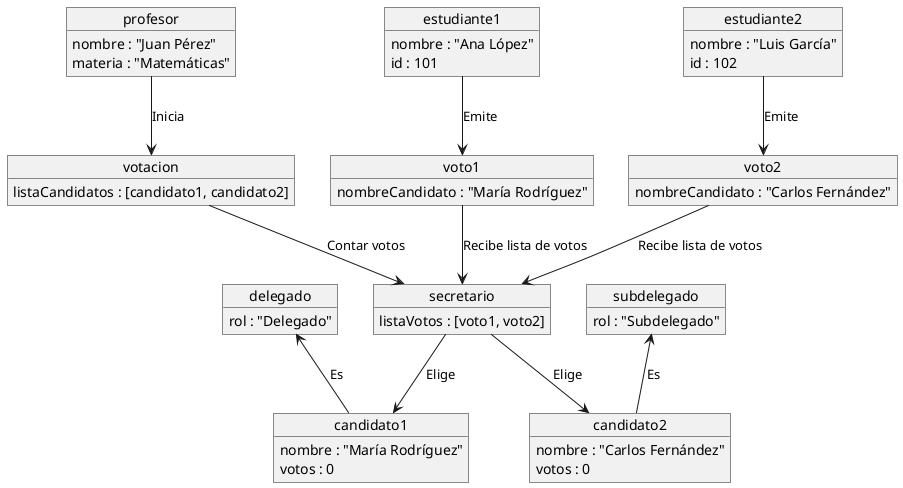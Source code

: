 @startuml
object profesor {
    nombre : "Juan Pérez"
    materia : "Matemáticas"
}

object estudiante1 {
    nombre : "Ana López"
    id : 101
}

object estudiante2 {
    nombre : "Luis García"
    id : 102
}

object candidato1 {
    nombre : "María Rodríguez"
    votos : 0
}

object candidato2 {
    nombre : "Carlos Fernández"
    votos : 0
}

object voto1 {
    nombreCandidato : "María Rodríguez"
}

object voto2 {
    nombreCandidato : "Carlos Fernández"
}

object secretario {
    listaVotos : [voto1, voto2]
}

object votacion {
    listaCandidatos : [candidato1, candidato2]
}

object delegado {
    rol : "Delegado"
}

object subdelegado {
    rol : "Subdelegado"
}

profesor --> votacion : "Inicia"
estudiante1 --> voto1 : "Emite"
estudiante2 --> voto2 : "Emite"
votacion --> secretario : "Contar votos"
voto1 --> secretario : "Recibe lista de votos"
voto2 --> secretario : "Recibe lista de votos"
delegado <-- candidato1 : "Es"
subdelegado <-- candidato2 : "Es"
secretario --> candidato1 : "Elige"
secretario --> candidato2 : "Elige"

@enduml